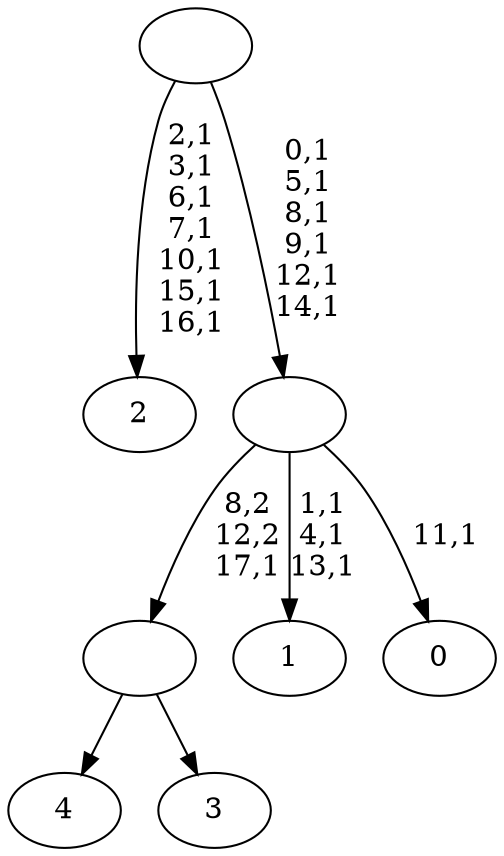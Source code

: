 digraph T {
	23 [label="4"]
	22 [label="3"]
	21 [label=""]
	20 [label="2"]
	12 [label="1"]
	8 [label="0"]
	6 [label=""]
	0 [label=""]
	21 -> 23 [label=""]
	21 -> 22 [label=""]
	6 -> 8 [label="11,1"]
	6 -> 12 [label="1,1\n4,1\n13,1"]
	6 -> 21 [label="8,2\n12,2\n17,1"]
	0 -> 6 [label="0,1\n5,1\n8,1\n9,1\n12,1\n14,1"]
	0 -> 20 [label="2,1\n3,1\n6,1\n7,1\n10,1\n15,1\n16,1"]
}
